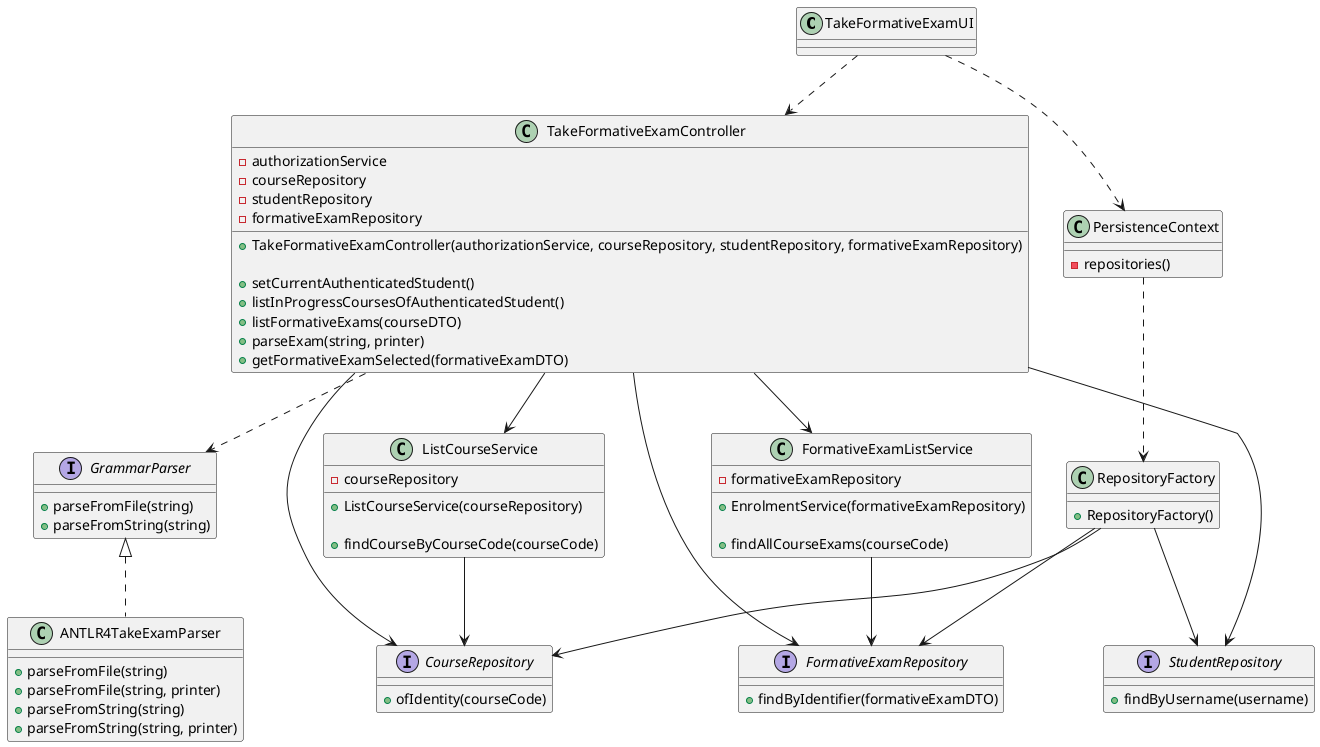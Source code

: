 @startuml US2009_CD

class TakeFormativeExamUI {}

class TakeFormativeExamController {
- authorizationService
- courseRepository
- studentRepository
- formativeExamRepository

+ TakeFormativeExamController(authorizationService, courseRepository, studentRepository, formativeExamRepository)

+ setCurrentAuthenticatedStudent()
+ listInProgressCoursesOfAuthenticatedStudent()
+ listFormativeExams(courseDTO)
+ parseExam(string, printer)
+ getFormativeExamSelected(formativeExamDTO)
}

interface GrammarParser {
  + parseFromFile(string)
  + parseFromString(string)
}

class ANTLR4TakeExamParser {

  + parseFromFile(string)
  + parseFromFile(string, printer)
  + parseFromString(string)
  + parseFromString(string, printer)
}

class ListCourseService {
- courseRepository

+ ListCourseService(courseRepository)

+ findCourseByCourseCode(courseCode)
}

class FormativeExamListService {
- formativeExamRepository

+ EnrolmentService(formativeExamRepository)

+ findAllCourseExams(courseCode)
}

interface FormativeExamRepository {
  + findByIdentifier(formativeExamDTO)
}

interface CourseRepository {
  + ofIdentity(courseCode)
}

interface StudentRepository {
  + findByUsername(username)
}

class RepositoryFactory {
  + RepositoryFactory()
}

class PersistenceContext {
  - repositories()
}

TakeFormativeExamUI ..> TakeFormativeExamController
TakeFormativeExamUI ..> PersistenceContext
PersistenceContext ..> RepositoryFactory

RepositoryFactory --> CourseRepository
RepositoryFactory --> FormativeExamRepository
RepositoryFactory --> StudentRepository

TakeFormativeExamController ..> GrammarParser
TakeFormativeExamController --> ListCourseService
TakeFormativeExamController --> FormativeExamListService
TakeFormativeExamController --> FormativeExamRepository
TakeFormativeExamController --> CourseRepository
TakeFormativeExamController --> StudentRepository

GrammarParser <|.. ANTLR4TakeExamParser

ListCourseService --> CourseRepository

FormativeExamListService --> FormativeExamRepository


@enduml
